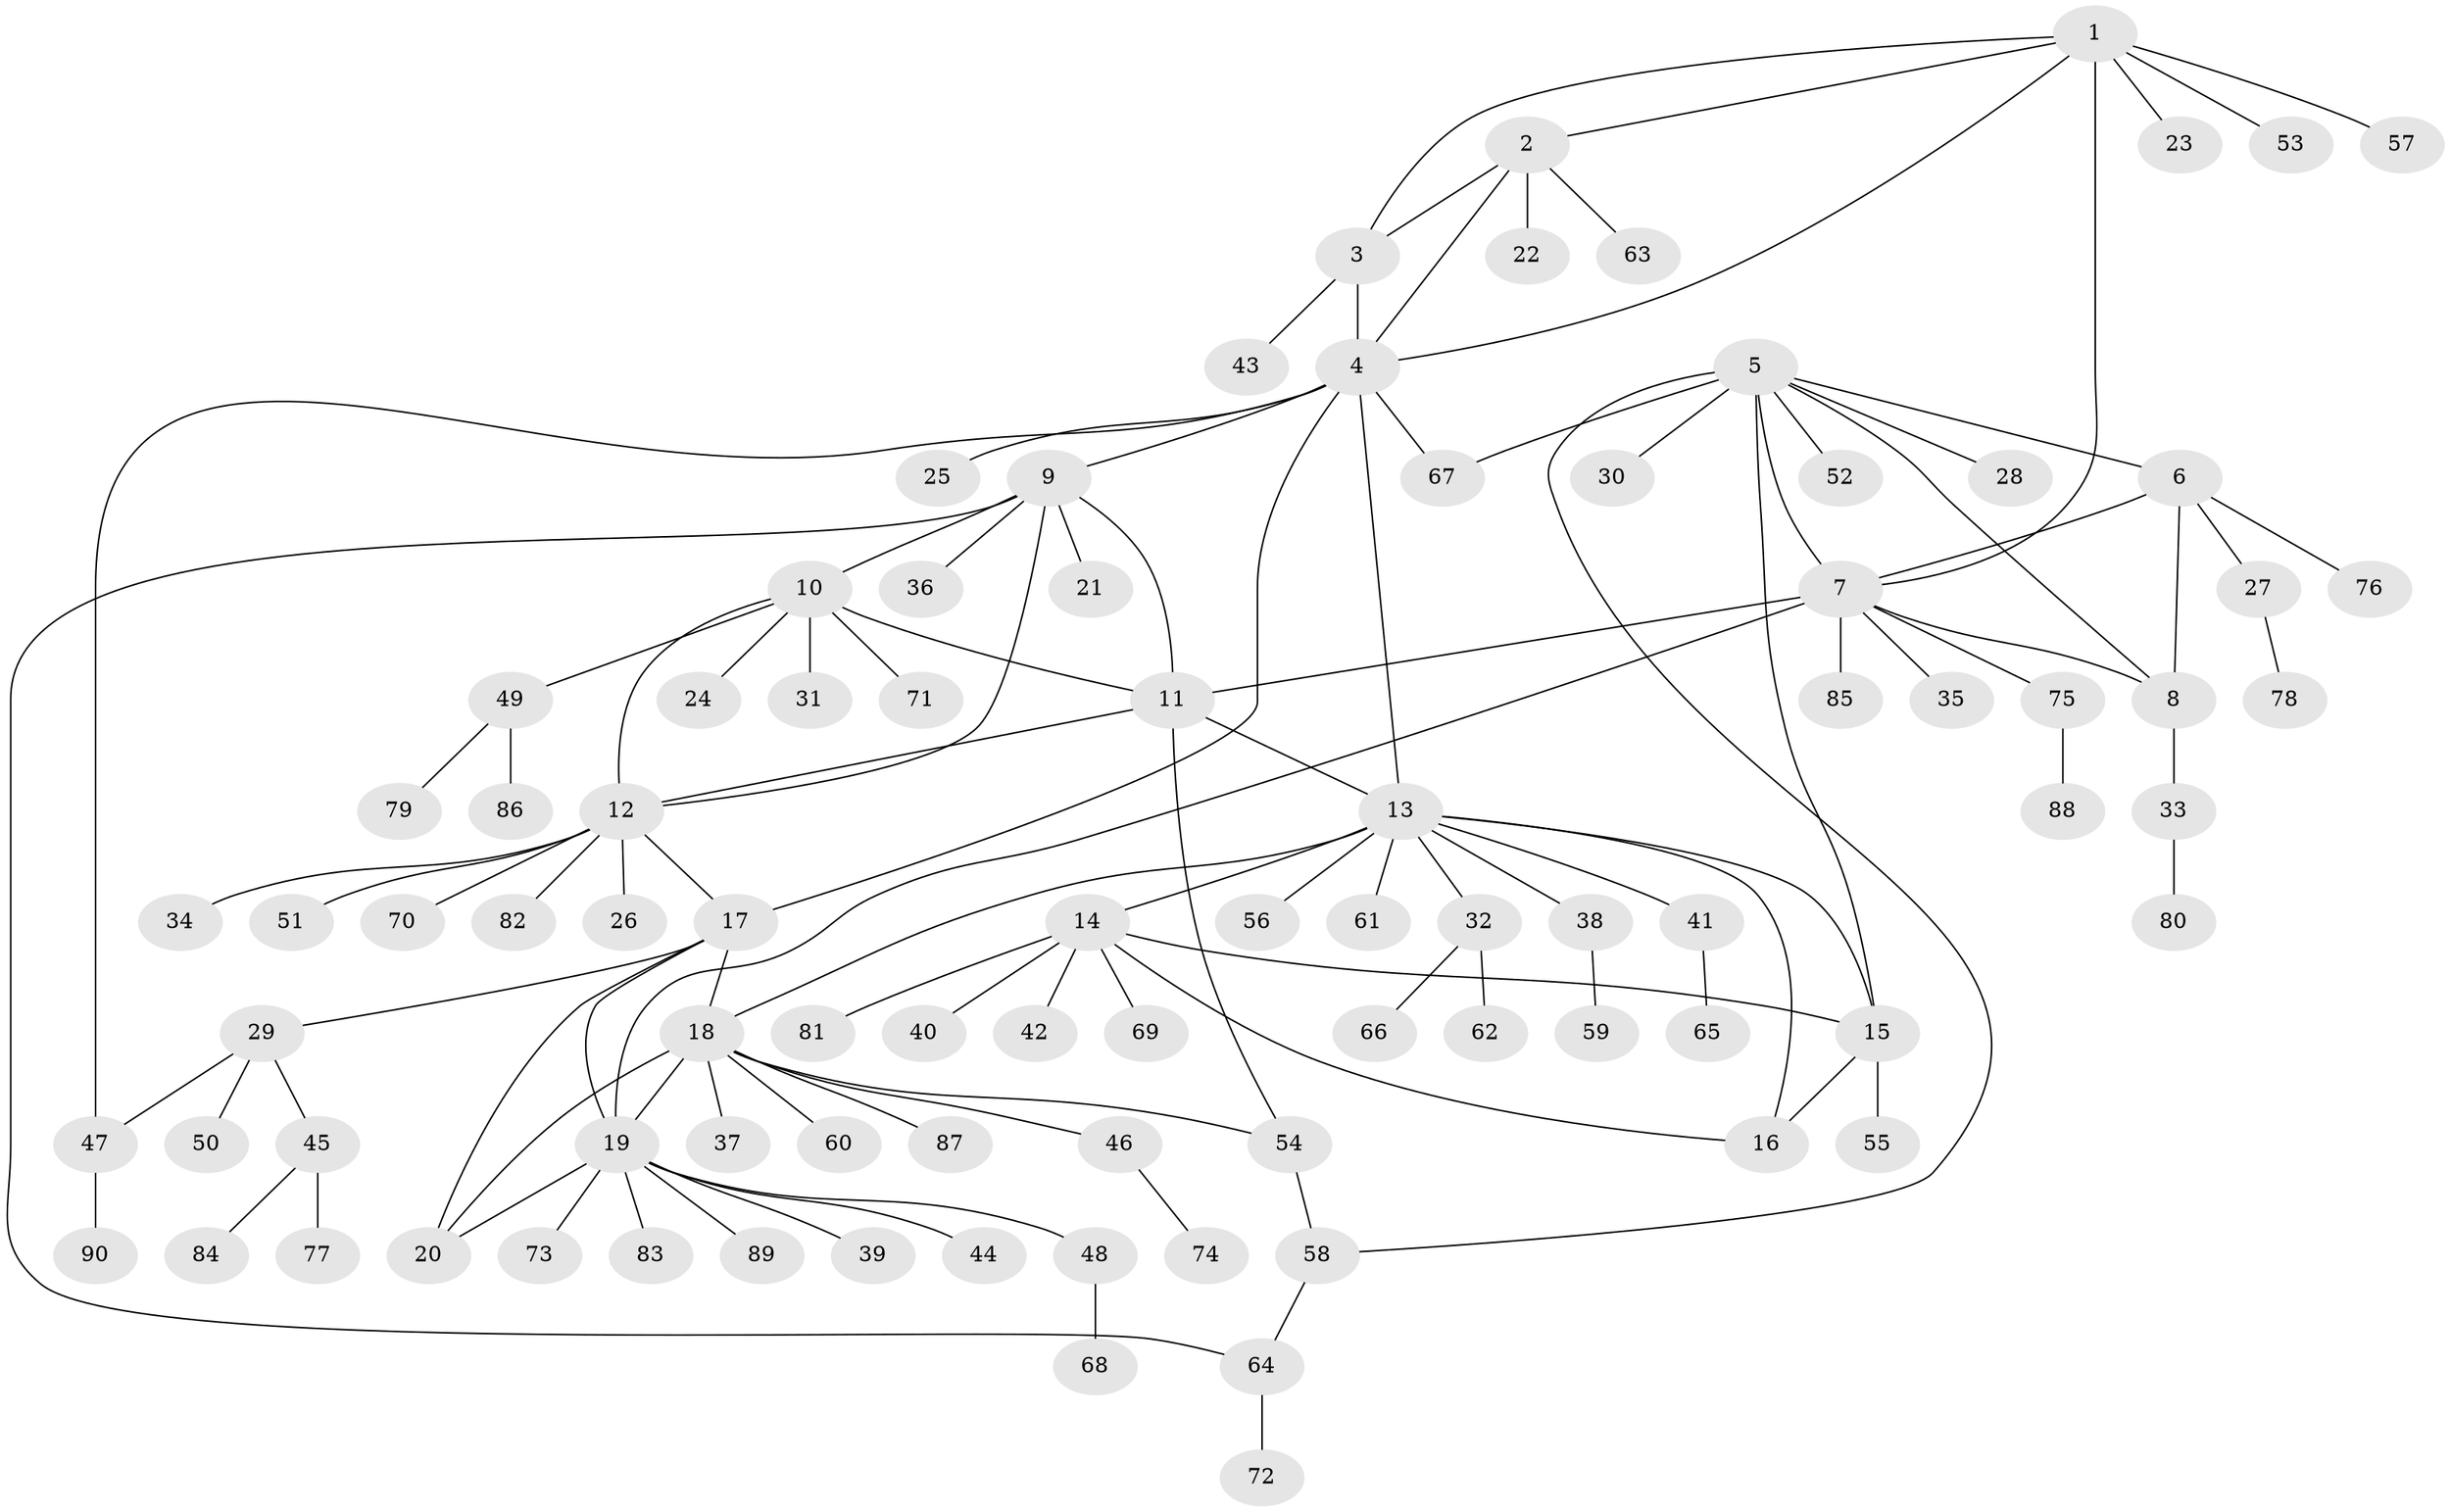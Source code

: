 // coarse degree distribution, {5: 0.13333333333333333, 4: 0.08888888888888889, 3: 0.1111111111111111, 8: 0.044444444444444446, 7: 0.044444444444444446, 6: 0.022222222222222223, 10: 0.022222222222222223, 1: 0.4222222222222222, 2: 0.1111111111111111}
// Generated by graph-tools (version 1.1) at 2025/52/03/04/25 22:52:48]
// undirected, 90 vertices, 115 edges
graph export_dot {
  node [color=gray90,style=filled];
  1;
  2;
  3;
  4;
  5;
  6;
  7;
  8;
  9;
  10;
  11;
  12;
  13;
  14;
  15;
  16;
  17;
  18;
  19;
  20;
  21;
  22;
  23;
  24;
  25;
  26;
  27;
  28;
  29;
  30;
  31;
  32;
  33;
  34;
  35;
  36;
  37;
  38;
  39;
  40;
  41;
  42;
  43;
  44;
  45;
  46;
  47;
  48;
  49;
  50;
  51;
  52;
  53;
  54;
  55;
  56;
  57;
  58;
  59;
  60;
  61;
  62;
  63;
  64;
  65;
  66;
  67;
  68;
  69;
  70;
  71;
  72;
  73;
  74;
  75;
  76;
  77;
  78;
  79;
  80;
  81;
  82;
  83;
  84;
  85;
  86;
  87;
  88;
  89;
  90;
  1 -- 2;
  1 -- 3;
  1 -- 4;
  1 -- 7;
  1 -- 23;
  1 -- 53;
  1 -- 57;
  2 -- 3;
  2 -- 4;
  2 -- 22;
  2 -- 63;
  3 -- 4;
  3 -- 43;
  4 -- 9;
  4 -- 13;
  4 -- 17;
  4 -- 25;
  4 -- 47;
  4 -- 67;
  5 -- 6;
  5 -- 7;
  5 -- 8;
  5 -- 15;
  5 -- 28;
  5 -- 30;
  5 -- 52;
  5 -- 58;
  5 -- 67;
  6 -- 7;
  6 -- 8;
  6 -- 27;
  6 -- 76;
  7 -- 8;
  7 -- 11;
  7 -- 19;
  7 -- 35;
  7 -- 75;
  7 -- 85;
  8 -- 33;
  9 -- 10;
  9 -- 11;
  9 -- 12;
  9 -- 21;
  9 -- 36;
  9 -- 64;
  10 -- 11;
  10 -- 12;
  10 -- 24;
  10 -- 31;
  10 -- 49;
  10 -- 71;
  11 -- 12;
  11 -- 13;
  11 -- 54;
  12 -- 17;
  12 -- 26;
  12 -- 34;
  12 -- 51;
  12 -- 70;
  12 -- 82;
  13 -- 14;
  13 -- 15;
  13 -- 16;
  13 -- 18;
  13 -- 32;
  13 -- 38;
  13 -- 41;
  13 -- 56;
  13 -- 61;
  14 -- 15;
  14 -- 16;
  14 -- 40;
  14 -- 42;
  14 -- 69;
  14 -- 81;
  15 -- 16;
  15 -- 55;
  17 -- 18;
  17 -- 19;
  17 -- 20;
  17 -- 29;
  18 -- 19;
  18 -- 20;
  18 -- 37;
  18 -- 46;
  18 -- 54;
  18 -- 60;
  18 -- 87;
  19 -- 20;
  19 -- 39;
  19 -- 44;
  19 -- 48;
  19 -- 73;
  19 -- 83;
  19 -- 89;
  27 -- 78;
  29 -- 45;
  29 -- 47;
  29 -- 50;
  32 -- 62;
  32 -- 66;
  33 -- 80;
  38 -- 59;
  41 -- 65;
  45 -- 77;
  45 -- 84;
  46 -- 74;
  47 -- 90;
  48 -- 68;
  49 -- 79;
  49 -- 86;
  54 -- 58;
  58 -- 64;
  64 -- 72;
  75 -- 88;
}
